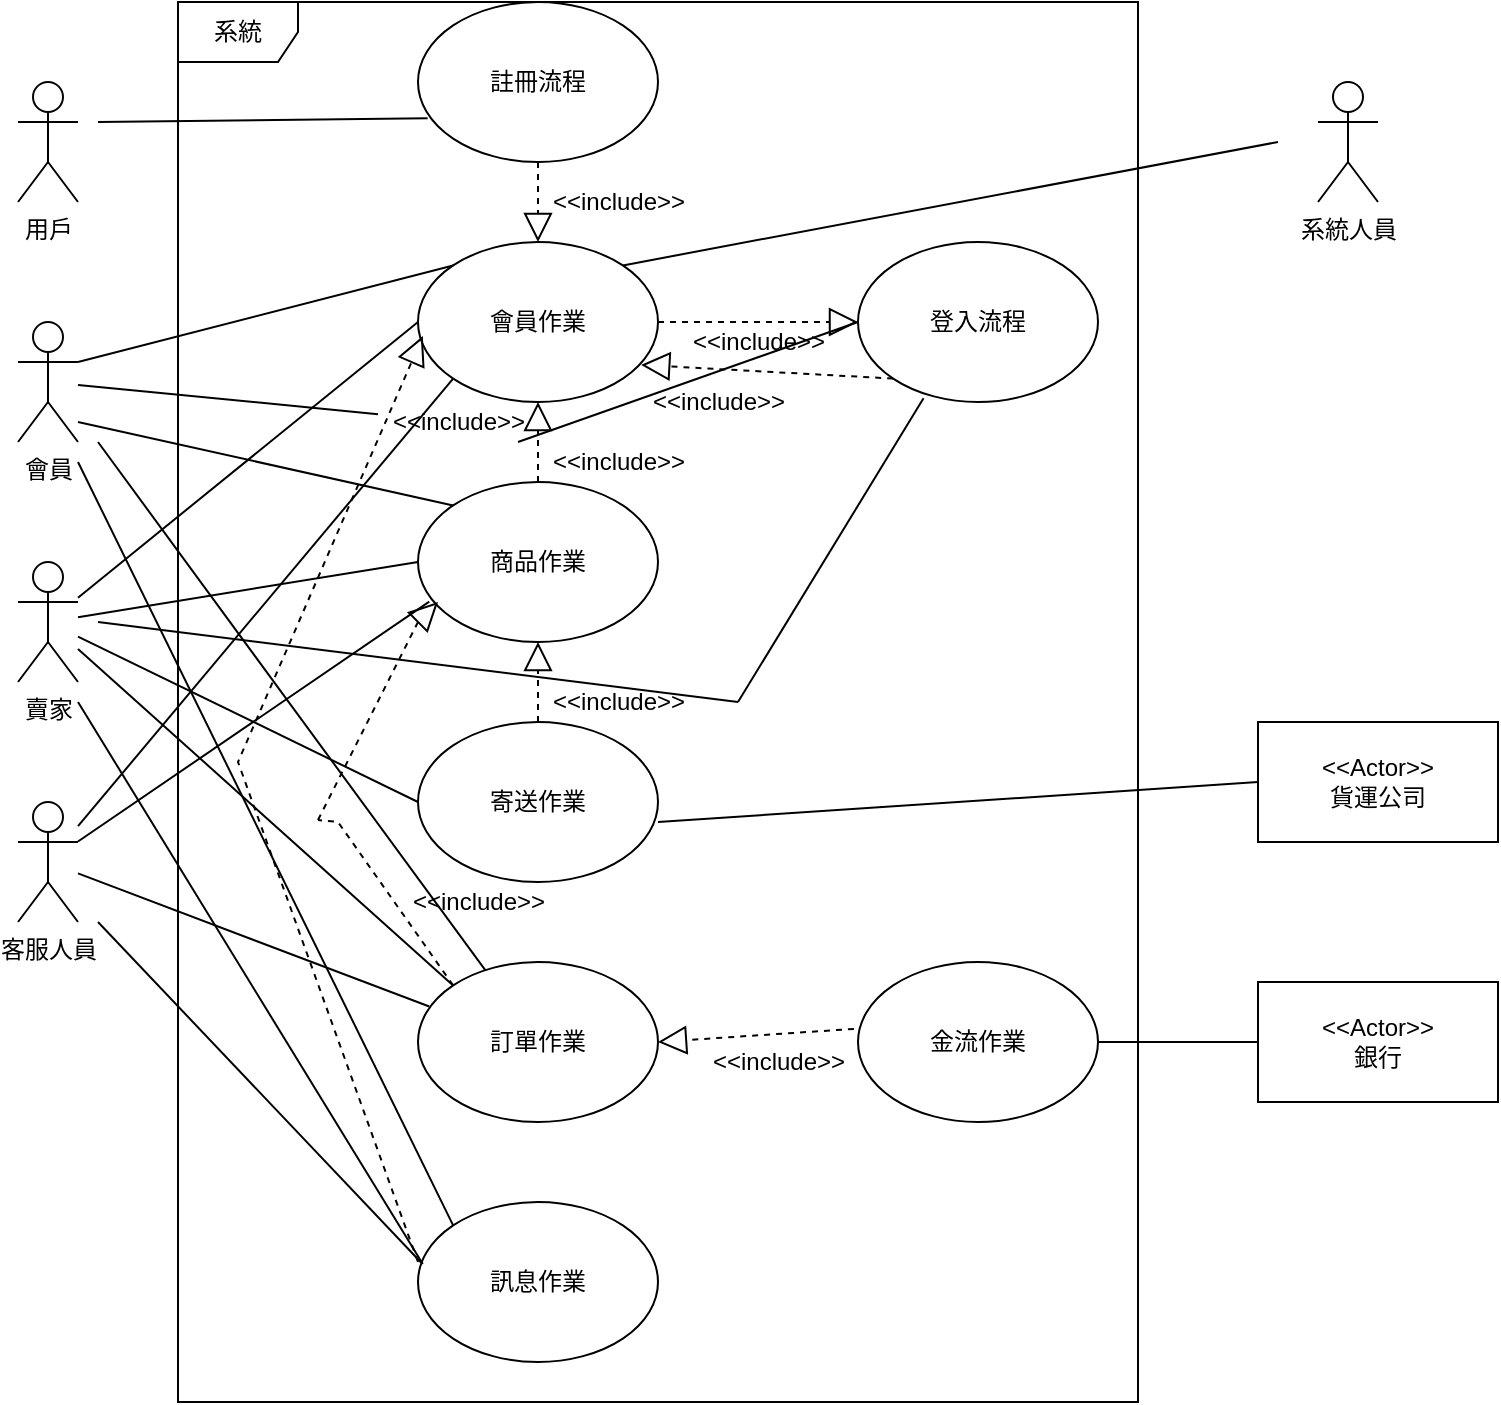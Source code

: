 <mxfile version="20.0.1" type="device"><diagram id="HyzAriFUb32nwJXd-urK" name="Page-1"><mxGraphModel dx="1278" dy="579" grid="1" gridSize="10" guides="1" tooltips="1" connect="1" arrows="1" fold="1" page="1" pageScale="1" pageWidth="827" pageHeight="1169" math="0" shadow="0"><root><mxCell id="0"/><mxCell id="1" parent="0"/><mxCell id="jX6mp6hjclVk1hOR7yzf-1" value="用戶" style="shape=umlActor;verticalLabelPosition=bottom;verticalAlign=top;html=1;outlineConnect=0;" parent="1" vertex="1"><mxGeometry x="70" y="40" width="30" height="60" as="geometry"/></mxCell><mxCell id="jX6mp6hjclVk1hOR7yzf-2" value="會員" style="shape=umlActor;verticalLabelPosition=bottom;verticalAlign=top;html=1;outlineConnect=0;" parent="1" vertex="1"><mxGeometry x="70" y="160" width="30" height="60" as="geometry"/></mxCell><mxCell id="jX6mp6hjclVk1hOR7yzf-6" value="註冊流程" style="ellipse;whiteSpace=wrap;html=1;" parent="1" vertex="1"><mxGeometry x="270" width="120" height="80" as="geometry"/></mxCell><mxCell id="jX6mp6hjclVk1hOR7yzf-7" value="會員作業" style="ellipse;whiteSpace=wrap;html=1;" parent="1" vertex="1"><mxGeometry x="270" y="120" width="120" height="80" as="geometry"/></mxCell><mxCell id="jX6mp6hjclVk1hOR7yzf-8" value="商品作業" style="ellipse;whiteSpace=wrap;html=1;" parent="1" vertex="1"><mxGeometry x="270" y="240" width="120" height="80" as="geometry"/></mxCell><mxCell id="jX6mp6hjclVk1hOR7yzf-9" value="寄送作業" style="ellipse;whiteSpace=wrap;html=1;" parent="1" vertex="1"><mxGeometry x="270" y="360" width="120" height="80" as="geometry"/></mxCell><mxCell id="jX6mp6hjclVk1hOR7yzf-10" value="訂單作業" style="ellipse;whiteSpace=wrap;html=1;" parent="1" vertex="1"><mxGeometry x="270" y="480" width="120" height="80" as="geometry"/></mxCell><mxCell id="jX6mp6hjclVk1hOR7yzf-11" value="訊息作業" style="ellipse;whiteSpace=wrap;html=1;" parent="1" vertex="1"><mxGeometry x="270" y="600" width="120" height="80" as="geometry"/></mxCell><mxCell id="jX6mp6hjclVk1hOR7yzf-12" value="" style="endArrow=none;html=1;rounded=0;exitX=0.04;exitY=0.727;exitDx=0;exitDy=0;exitPerimeter=0;" parent="1" source="jX6mp6hjclVk1hOR7yzf-6" edge="1"><mxGeometry width="50" height="50" relative="1" as="geometry"><mxPoint x="440" y="340" as="sourcePoint"/><mxPoint x="110" y="60" as="targetPoint"/></mxGeometry></mxCell><mxCell id="EmDVGWkI-kgGzwY6dYBs-1" value="金流作業" style="ellipse;whiteSpace=wrap;html=1;" parent="1" vertex="1"><mxGeometry x="490" y="480" width="120" height="80" as="geometry"/></mxCell><mxCell id="EmDVGWkI-kgGzwY6dYBs-2" value="登入流程" style="ellipse;whiteSpace=wrap;html=1;" parent="1" vertex="1"><mxGeometry x="490" y="120" width="120" height="80" as="geometry"/></mxCell><mxCell id="EmDVGWkI-kgGzwY6dYBs-3" value="賣家" style="shape=umlActor;verticalLabelPosition=bottom;verticalAlign=top;html=1;outlineConnect=0;" parent="1" vertex="1"><mxGeometry x="70" y="280" width="30" height="60" as="geometry"/></mxCell><mxCell id="EmDVGWkI-kgGzwY6dYBs-4" value="客服人員" style="shape=umlActor;verticalLabelPosition=bottom;verticalAlign=top;html=1;outlineConnect=0;" parent="1" vertex="1"><mxGeometry x="70" y="400" width="30" height="60" as="geometry"/></mxCell><mxCell id="EmDVGWkI-kgGzwY6dYBs-5" value="" style="endArrow=none;html=1;rounded=0;exitX=1;exitY=0.333;exitDx=0;exitDy=0;exitPerimeter=0;entryX=0;entryY=0;entryDx=0;entryDy=0;" parent="1" source="jX6mp6hjclVk1hOR7yzf-2" target="jX6mp6hjclVk1hOR7yzf-7" edge="1"><mxGeometry width="50" height="50" relative="1" as="geometry"><mxPoint x="390" y="250" as="sourcePoint"/><mxPoint x="440" y="200" as="targetPoint"/></mxGeometry></mxCell><mxCell id="EmDVGWkI-kgGzwY6dYBs-6" value="" style="endArrow=none;html=1;rounded=0;startArrow=none;" parent="1" source="EmDVGWkI-kgGzwY6dYBs-42" edge="1"><mxGeometry width="50" height="50" relative="1" as="geometry"><mxPoint x="390" y="250" as="sourcePoint"/><mxPoint x="320" y="220" as="targetPoint"/></mxGeometry></mxCell><mxCell id="EmDVGWkI-kgGzwY6dYBs-7" value="" style="endArrow=none;html=1;rounded=0;entryX=0;entryY=0.5;entryDx=0;entryDy=0;" parent="1" target="EmDVGWkI-kgGzwY6dYBs-2" edge="1"><mxGeometry width="50" height="50" relative="1" as="geometry"><mxPoint x="320" y="220" as="sourcePoint"/><mxPoint x="440" y="200" as="targetPoint"/></mxGeometry></mxCell><mxCell id="EmDVGWkI-kgGzwY6dYBs-8" value="" style="endArrow=none;html=1;rounded=0;entryX=0;entryY=0;entryDx=0;entryDy=0;" parent="1" target="jX6mp6hjclVk1hOR7yzf-8" edge="1"><mxGeometry width="50" height="50" relative="1" as="geometry"><mxPoint x="100" y="210" as="sourcePoint"/><mxPoint x="440" y="200" as="targetPoint"/></mxGeometry></mxCell><mxCell id="EmDVGWkI-kgGzwY6dYBs-9" value="" style="endArrow=none;html=1;rounded=0;" parent="1" source="jX6mp6hjclVk1hOR7yzf-10" edge="1"><mxGeometry width="50" height="50" relative="1" as="geometry"><mxPoint x="390" y="250" as="sourcePoint"/><mxPoint x="110" y="220" as="targetPoint"/></mxGeometry></mxCell><mxCell id="EmDVGWkI-kgGzwY6dYBs-10" value="" style="endArrow=none;html=1;rounded=0;exitX=0;exitY=0;exitDx=0;exitDy=0;" parent="1" source="jX6mp6hjclVk1hOR7yzf-11" edge="1"><mxGeometry width="50" height="50" relative="1" as="geometry"><mxPoint x="390" y="420" as="sourcePoint"/><mxPoint x="100" y="230" as="targetPoint"/></mxGeometry></mxCell><mxCell id="EmDVGWkI-kgGzwY6dYBs-11" value="" style="endArrow=none;html=1;rounded=0;entryX=0;entryY=0.5;entryDx=0;entryDy=0;" parent="1" source="EmDVGWkI-kgGzwY6dYBs-3" target="jX6mp6hjclVk1hOR7yzf-7" edge="1"><mxGeometry width="50" height="50" relative="1" as="geometry"><mxPoint x="390" y="420" as="sourcePoint"/><mxPoint x="440" y="370" as="targetPoint"/></mxGeometry></mxCell><mxCell id="EmDVGWkI-kgGzwY6dYBs-12" value="" style="endArrow=none;html=1;rounded=0;entryX=0;entryY=0.5;entryDx=0;entryDy=0;" parent="1" source="EmDVGWkI-kgGzwY6dYBs-3" target="jX6mp6hjclVk1hOR7yzf-8" edge="1"><mxGeometry width="50" height="50" relative="1" as="geometry"><mxPoint x="390" y="360" as="sourcePoint"/><mxPoint x="440" y="310" as="targetPoint"/></mxGeometry></mxCell><mxCell id="EmDVGWkI-kgGzwY6dYBs-13" value="" style="endArrow=none;html=1;rounded=0;exitX=0;exitY=0.5;exitDx=0;exitDy=0;" parent="1" source="jX6mp6hjclVk1hOR7yzf-9" target="EmDVGWkI-kgGzwY6dYBs-3" edge="1"><mxGeometry width="50" height="50" relative="1" as="geometry"><mxPoint x="390" y="360" as="sourcePoint"/><mxPoint x="440" y="310" as="targetPoint"/></mxGeometry></mxCell><mxCell id="EmDVGWkI-kgGzwY6dYBs-14" value="" style="endArrow=none;html=1;rounded=0;exitX=0;exitY=0;exitDx=0;exitDy=0;" parent="1" source="jX6mp6hjclVk1hOR7yzf-10" target="EmDVGWkI-kgGzwY6dYBs-3" edge="1"><mxGeometry width="50" height="50" relative="1" as="geometry"><mxPoint x="390" y="360" as="sourcePoint"/><mxPoint x="440" y="310" as="targetPoint"/></mxGeometry></mxCell><mxCell id="EmDVGWkI-kgGzwY6dYBs-15" value="" style="endArrow=none;html=1;rounded=0;entryX=0.02;entryY=0.388;entryDx=0;entryDy=0;entryPerimeter=0;" parent="1" target="jX6mp6hjclVk1hOR7yzf-11" edge="1"><mxGeometry width="50" height="50" relative="1" as="geometry"><mxPoint x="100" y="350" as="sourcePoint"/><mxPoint x="440" y="310" as="targetPoint"/><Array as="points"/></mxGeometry></mxCell><mxCell id="EmDVGWkI-kgGzwY6dYBs-16" value="" style="endArrow=none;html=1;rounded=0;entryX=0;entryY=1;entryDx=0;entryDy=0;" parent="1" source="EmDVGWkI-kgGzwY6dYBs-4" target="jX6mp6hjclVk1hOR7yzf-7" edge="1"><mxGeometry width="50" height="50" relative="1" as="geometry"><mxPoint x="390" y="440" as="sourcePoint"/><mxPoint x="440" y="390" as="targetPoint"/></mxGeometry></mxCell><mxCell id="EmDVGWkI-kgGzwY6dYBs-17" value="" style="endArrow=none;html=1;rounded=0;entryX=0.047;entryY=0.748;entryDx=0;entryDy=0;entryPerimeter=0;" parent="1" source="EmDVGWkI-kgGzwY6dYBs-4" target="jX6mp6hjclVk1hOR7yzf-8" edge="1"><mxGeometry width="50" height="50" relative="1" as="geometry"><mxPoint x="390" y="440" as="sourcePoint"/><mxPoint x="440" y="390" as="targetPoint"/></mxGeometry></mxCell><mxCell id="EmDVGWkI-kgGzwY6dYBs-18" value="" style="endArrow=none;html=1;rounded=0;entryX=0.047;entryY=0.278;entryDx=0;entryDy=0;entryPerimeter=0;" parent="1" source="EmDVGWkI-kgGzwY6dYBs-4" target="jX6mp6hjclVk1hOR7yzf-10" edge="1"><mxGeometry width="50" height="50" relative="1" as="geometry"><mxPoint x="390" y="440" as="sourcePoint"/><mxPoint x="440" y="390" as="targetPoint"/></mxGeometry></mxCell><mxCell id="EmDVGWkI-kgGzwY6dYBs-19" value="" style="endArrow=none;html=1;rounded=0;exitX=0.013;exitY=0.378;exitDx=0;exitDy=0;exitPerimeter=0;" parent="1" source="jX6mp6hjclVk1hOR7yzf-11" edge="1"><mxGeometry width="50" height="50" relative="1" as="geometry"><mxPoint x="390" y="440" as="sourcePoint"/><mxPoint x="110" y="460" as="targetPoint"/></mxGeometry></mxCell><mxCell id="EmDVGWkI-kgGzwY6dYBs-20" value="" style="endArrow=none;html=1;rounded=0;" parent="1" edge="1"><mxGeometry width="50" height="50" relative="1" as="geometry"><mxPoint x="430" y="350" as="sourcePoint"/><mxPoint x="110" y="310" as="targetPoint"/></mxGeometry></mxCell><mxCell id="EmDVGWkI-kgGzwY6dYBs-21" value="" style="endArrow=none;html=1;rounded=0;entryX=0.273;entryY=0.977;entryDx=0;entryDy=0;entryPerimeter=0;" parent="1" target="EmDVGWkI-kgGzwY6dYBs-2" edge="1"><mxGeometry width="50" height="50" relative="1" as="geometry"><mxPoint x="430" y="350" as="sourcePoint"/><mxPoint x="480" y="320" as="targetPoint"/></mxGeometry></mxCell><mxCell id="EmDVGWkI-kgGzwY6dYBs-22" value="系統人員" style="shape=umlActor;verticalLabelPosition=bottom;verticalAlign=top;html=1;outlineConnect=0;" parent="1" vertex="1"><mxGeometry x="720" y="40" width="30" height="60" as="geometry"/></mxCell><mxCell id="EmDVGWkI-kgGzwY6dYBs-24" value="" style="endArrow=none;html=1;rounded=0;exitX=1;exitY=0;exitDx=0;exitDy=0;" parent="1" source="jX6mp6hjclVk1hOR7yzf-7" edge="1"><mxGeometry width="50" height="50" relative="1" as="geometry"><mxPoint x="390" y="340" as="sourcePoint"/><mxPoint x="700" y="70" as="targetPoint"/></mxGeometry></mxCell><mxCell id="EmDVGWkI-kgGzwY6dYBs-26" value="" style="endArrow=block;dashed=1;endFill=0;endSize=12;html=1;rounded=0;entryX=0.02;entryY=0.588;entryDx=0;entryDy=0;entryPerimeter=0;" parent="1" target="jX6mp6hjclVk1hOR7yzf-7" edge="1"><mxGeometry width="160" relative="1" as="geometry"><mxPoint x="270" y="630" as="sourcePoint"/><mxPoint x="490" y="320" as="targetPoint"/><Array as="points"><mxPoint x="180" y="380"/></Array></mxGeometry></mxCell><mxCell id="EmDVGWkI-kgGzwY6dYBs-27" value="" style="endArrow=block;dashed=1;endFill=0;endSize=12;html=1;rounded=0;exitX=0;exitY=0;exitDx=0;exitDy=0;startArrow=none;" parent="1" edge="1"><mxGeometry width="160" relative="1" as="geometry"><mxPoint x="220" y="409" as="sourcePoint"/><mxPoint x="280" y="300" as="targetPoint"/><Array as="points"><mxPoint x="270" y="310"/></Array></mxGeometry></mxCell><mxCell id="EmDVGWkI-kgGzwY6dYBs-28" value="" style="endArrow=block;dashed=1;endFill=0;endSize=12;html=1;rounded=0;exitX=0.5;exitY=0;exitDx=0;exitDy=0;entryX=0.5;entryY=1;entryDx=0;entryDy=0;" parent="1" source="jX6mp6hjclVk1hOR7yzf-9" target="jX6mp6hjclVk1hOR7yzf-8" edge="1"><mxGeometry width="160" relative="1" as="geometry"><mxPoint x="330" y="320" as="sourcePoint"/><mxPoint x="490" y="320" as="targetPoint"/></mxGeometry></mxCell><mxCell id="EmDVGWkI-kgGzwY6dYBs-30" value="" style="endArrow=block;dashed=1;endFill=0;endSize=12;html=1;rounded=0;entryX=1;entryY=0.5;entryDx=0;entryDy=0;exitX=-0.017;exitY=0.418;exitDx=0;exitDy=0;exitPerimeter=0;" parent="1" source="EmDVGWkI-kgGzwY6dYBs-1" target="jX6mp6hjclVk1hOR7yzf-10" edge="1"><mxGeometry width="160" relative="1" as="geometry"><mxPoint x="330" y="320" as="sourcePoint"/><mxPoint x="490" y="320" as="targetPoint"/></mxGeometry></mxCell><mxCell id="EmDVGWkI-kgGzwY6dYBs-31" value="" style="endArrow=block;dashed=1;endFill=0;endSize=12;html=1;rounded=0;exitX=1;exitY=0.5;exitDx=0;exitDy=0;entryX=0;entryY=0.5;entryDx=0;entryDy=0;" parent="1" source="jX6mp6hjclVk1hOR7yzf-7" target="EmDVGWkI-kgGzwY6dYBs-2" edge="1"><mxGeometry width="160" relative="1" as="geometry"><mxPoint x="330" y="320" as="sourcePoint"/><mxPoint x="490" y="320" as="targetPoint"/></mxGeometry></mxCell><mxCell id="EmDVGWkI-kgGzwY6dYBs-32" value="" style="endArrow=block;dashed=1;endFill=0;endSize=12;html=1;rounded=0;entryX=0.93;entryY=0.768;entryDx=0;entryDy=0;entryPerimeter=0;exitX=0;exitY=1;exitDx=0;exitDy=0;" parent="1" source="EmDVGWkI-kgGzwY6dYBs-2" target="jX6mp6hjclVk1hOR7yzf-7" edge="1"><mxGeometry width="160" relative="1" as="geometry"><mxPoint x="330" y="320" as="sourcePoint"/><mxPoint x="490" y="320" as="targetPoint"/></mxGeometry></mxCell><mxCell id="EmDVGWkI-kgGzwY6dYBs-33" value="" style="endArrow=block;dashed=1;endFill=0;endSize=12;html=1;rounded=0;exitX=0.5;exitY=1;exitDx=0;exitDy=0;" parent="1" source="jX6mp6hjclVk1hOR7yzf-6" target="jX6mp6hjclVk1hOR7yzf-7" edge="1"><mxGeometry width="160" relative="1" as="geometry"><mxPoint x="330" y="320" as="sourcePoint"/><mxPoint x="490" y="320" as="targetPoint"/></mxGeometry></mxCell><mxCell id="EmDVGWkI-kgGzwY6dYBs-34" value="" style="endArrow=block;dashed=1;endFill=0;endSize=12;html=1;rounded=0;entryX=0.5;entryY=1;entryDx=0;entryDy=0;" parent="1" target="jX6mp6hjclVk1hOR7yzf-7" edge="1"><mxGeometry width="160" relative="1" as="geometry"><mxPoint x="330" y="240" as="sourcePoint"/><mxPoint x="490" y="320" as="targetPoint"/></mxGeometry></mxCell><mxCell id="EmDVGWkI-kgGzwY6dYBs-35" value="&amp;lt;&amp;lt;include&amp;gt;&amp;gt;" style="text;html=1;align=center;verticalAlign=middle;resizable=0;points=[];autosize=1;strokeColor=none;fillColor=none;" parent="1" vertex="1"><mxGeometry x="400" y="160" width="80" height="20" as="geometry"/></mxCell><mxCell id="EmDVGWkI-kgGzwY6dYBs-36" value="&amp;lt;&amp;lt;include&amp;gt;&amp;gt;" style="text;html=1;align=center;verticalAlign=middle;resizable=0;points=[];autosize=1;strokeColor=none;fillColor=none;" parent="1" vertex="1"><mxGeometry x="380" y="190" width="80" height="20" as="geometry"/></mxCell><mxCell id="EmDVGWkI-kgGzwY6dYBs-37" value="&amp;lt;&amp;lt;include&amp;gt;&amp;gt;" style="text;html=1;align=center;verticalAlign=middle;resizable=0;points=[];autosize=1;strokeColor=none;fillColor=none;" parent="1" vertex="1"><mxGeometry x="330" y="220" width="80" height="20" as="geometry"/></mxCell><mxCell id="EmDVGWkI-kgGzwY6dYBs-38" value="&amp;lt;&amp;lt;include&amp;gt;&amp;gt;" style="text;html=1;align=center;verticalAlign=middle;resizable=0;points=[];autosize=1;strokeColor=none;fillColor=none;" parent="1" vertex="1"><mxGeometry x="410" y="520" width="80" height="20" as="geometry"/></mxCell><mxCell id="EmDVGWkI-kgGzwY6dYBs-40" value="" style="endArrow=none;dashed=1;endFill=0;endSize=12;html=1;rounded=0;exitX=0;exitY=0;exitDx=0;exitDy=0;" parent="1" source="jX6mp6hjclVk1hOR7yzf-10" edge="1"><mxGeometry width="160" relative="1" as="geometry"><mxPoint x="287.574" y="491.716" as="sourcePoint"/><mxPoint x="220" y="409" as="targetPoint"/><Array as="points"><mxPoint x="230" y="410"/></Array></mxGeometry></mxCell><mxCell id="EmDVGWkI-kgGzwY6dYBs-41" value="&amp;lt;&amp;lt;include&amp;gt;&amp;gt;" style="text;html=1;align=center;verticalAlign=middle;resizable=0;points=[];autosize=1;strokeColor=none;fillColor=none;" parent="1" vertex="1"><mxGeometry x="260" y="440" width="80" height="20" as="geometry"/></mxCell><mxCell id="EmDVGWkI-kgGzwY6dYBs-43" value="&amp;lt;&amp;lt;include&amp;gt;&amp;gt;" style="text;html=1;align=center;verticalAlign=middle;resizable=0;points=[];autosize=1;strokeColor=none;fillColor=none;" parent="1" vertex="1"><mxGeometry x="330" y="90" width="80" height="20" as="geometry"/></mxCell><mxCell id="EmDVGWkI-kgGzwY6dYBs-44" value="&amp;lt;&amp;lt;include&amp;gt;&amp;gt;" style="text;html=1;align=center;verticalAlign=middle;resizable=0;points=[];autosize=1;strokeColor=none;fillColor=none;" parent="1" vertex="1"><mxGeometry x="330" y="340" width="80" height="20" as="geometry"/></mxCell><mxCell id="EmDVGWkI-kgGzwY6dYBs-45" value="&amp;lt;&amp;lt;Actor&amp;gt;&amp;gt;&lt;br&gt;銀行" style="rounded=0;whiteSpace=wrap;html=1;" parent="1" vertex="1"><mxGeometry x="690" y="490" width="120" height="60" as="geometry"/></mxCell><mxCell id="EmDVGWkI-kgGzwY6dYBs-46" value="" style="endArrow=none;html=1;rounded=0;entryX=0;entryY=0.5;entryDx=0;entryDy=0;exitX=1;exitY=0.5;exitDx=0;exitDy=0;" parent="1" source="EmDVGWkI-kgGzwY6dYBs-1" target="EmDVGWkI-kgGzwY6dYBs-45" edge="1"><mxGeometry width="50" height="50" relative="1" as="geometry"><mxPoint x="390" y="330" as="sourcePoint"/><mxPoint x="440" y="280" as="targetPoint"/></mxGeometry></mxCell><mxCell id="EmDVGWkI-kgGzwY6dYBs-42" value="&amp;lt;&amp;lt;include&amp;gt;&amp;gt;" style="text;html=1;align=center;verticalAlign=middle;resizable=0;points=[];autosize=1;strokeColor=none;fillColor=none;" parent="1" vertex="1"><mxGeometry x="250" y="200" width="80" height="20" as="geometry"/></mxCell><mxCell id="hYX0IF44t92cc6repcm8-1" value="" style="endArrow=none;html=1;rounded=0;" edge="1" parent="1" source="jX6mp6hjclVk1hOR7yzf-2" target="EmDVGWkI-kgGzwY6dYBs-42"><mxGeometry width="50" height="50" relative="1" as="geometry"><mxPoint x="100" y="191.915" as="sourcePoint"/><mxPoint x="320" y="220" as="targetPoint"/></mxGeometry></mxCell><mxCell id="hYX0IF44t92cc6repcm8-2" value="系統" style="shape=umlFrame;whiteSpace=wrap;html=1;" vertex="1" parent="1"><mxGeometry x="150" width="480" height="700" as="geometry"/></mxCell><mxCell id="hYX0IF44t92cc6repcm8-6" value="&amp;lt;&amp;lt;Actor&amp;gt;&amp;gt;&lt;br&gt;貨運公司" style="rounded=0;whiteSpace=wrap;html=1;" vertex="1" parent="1"><mxGeometry x="690" y="360" width="120" height="60" as="geometry"/></mxCell><mxCell id="hYX0IF44t92cc6repcm8-8" value="" style="endArrow=none;html=1;rounded=0;entryX=0;entryY=0.5;entryDx=0;entryDy=0;" edge="1" parent="1" target="hYX0IF44t92cc6repcm8-6"><mxGeometry width="50" height="50" relative="1" as="geometry"><mxPoint x="390" y="410" as="sourcePoint"/><mxPoint x="440" y="360" as="targetPoint"/></mxGeometry></mxCell></root></mxGraphModel></diagram></mxfile>